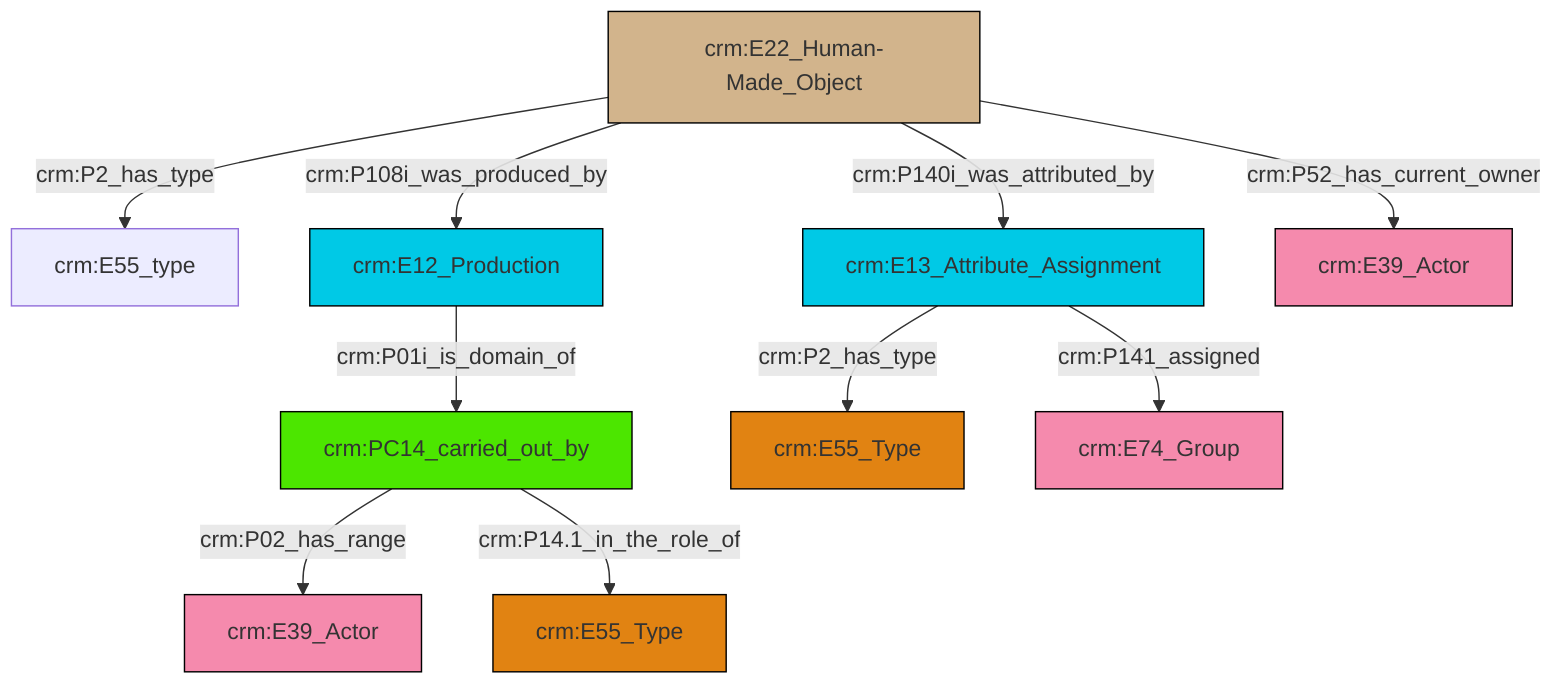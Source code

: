 graph TD
classDef Literal fill:#f2f2f2,stroke:#000000;
classDef CRM_Entity fill:#FFFFFF,stroke:#000000;
classDef Temporal_Entity fill:#00C9E6, stroke:#000000;
classDef Type fill:#E18312, stroke:#000000;
classDef Time-Span fill:#2C9C91, stroke:#000000;
classDef Appellation fill:#FFEB7F, stroke:#000000;
classDef Place fill:#008836, stroke:#000000;
classDef Persistent_Item fill:#B266B2, stroke:#000000;
classDef Conceptual_Object fill:#FFD700, stroke:#000000;
classDef Physical_Thing fill:#D2B48C, stroke:#000000;
classDef Actor fill:#f58aad, stroke:#000000;
classDef PC_Classes fill:#4ce600, stroke:#000000;
classDef Multi fill:#cccccc,stroke:#000000;

0["crm:PC14_carried_out_by"]:::PC_Classes -->|crm:P02_has_range| 2["crm:E39_Actor"]:::Actor
14["crm:E12_Production"]:::Temporal_Entity -->|crm:P01i_is_domain_of| 0["crm:PC14_carried_out_by"]:::PC_Classes
8["crm:E13_Attribute_Assignment"]:::Temporal_Entity -->|crm:P2_has_type| 10["crm:E55_Type"]:::Type
12["crm:E22_Human-Made_Object"]:::Physical_Thing -->|crm:P2_has_type| 6["crm:E55_type"]:::Default
8["crm:E13_Attribute_Assignment"]:::Temporal_Entity -->|crm:P141_assigned| 16["crm:E74_Group"]:::Actor
0["crm:PC14_carried_out_by"]:::PC_Classes -->|crm:P14.1_in_the_role_of| 3["crm:E55_Type"]:::Type
12["crm:E22_Human-Made_Object"]:::Physical_Thing -->|crm:P140i_was_attributed_by| 8["crm:E13_Attribute_Assignment"]:::Temporal_Entity
12["crm:E22_Human-Made_Object"]:::Physical_Thing -->|crm:P108i_was_produced_by| 14["crm:E12_Production"]:::Temporal_Entity
12["crm:E22_Human-Made_Object"]:::Physical_Thing -->|crm:P52_has_current_owner| 19["crm:E39_Actor"]:::Actor